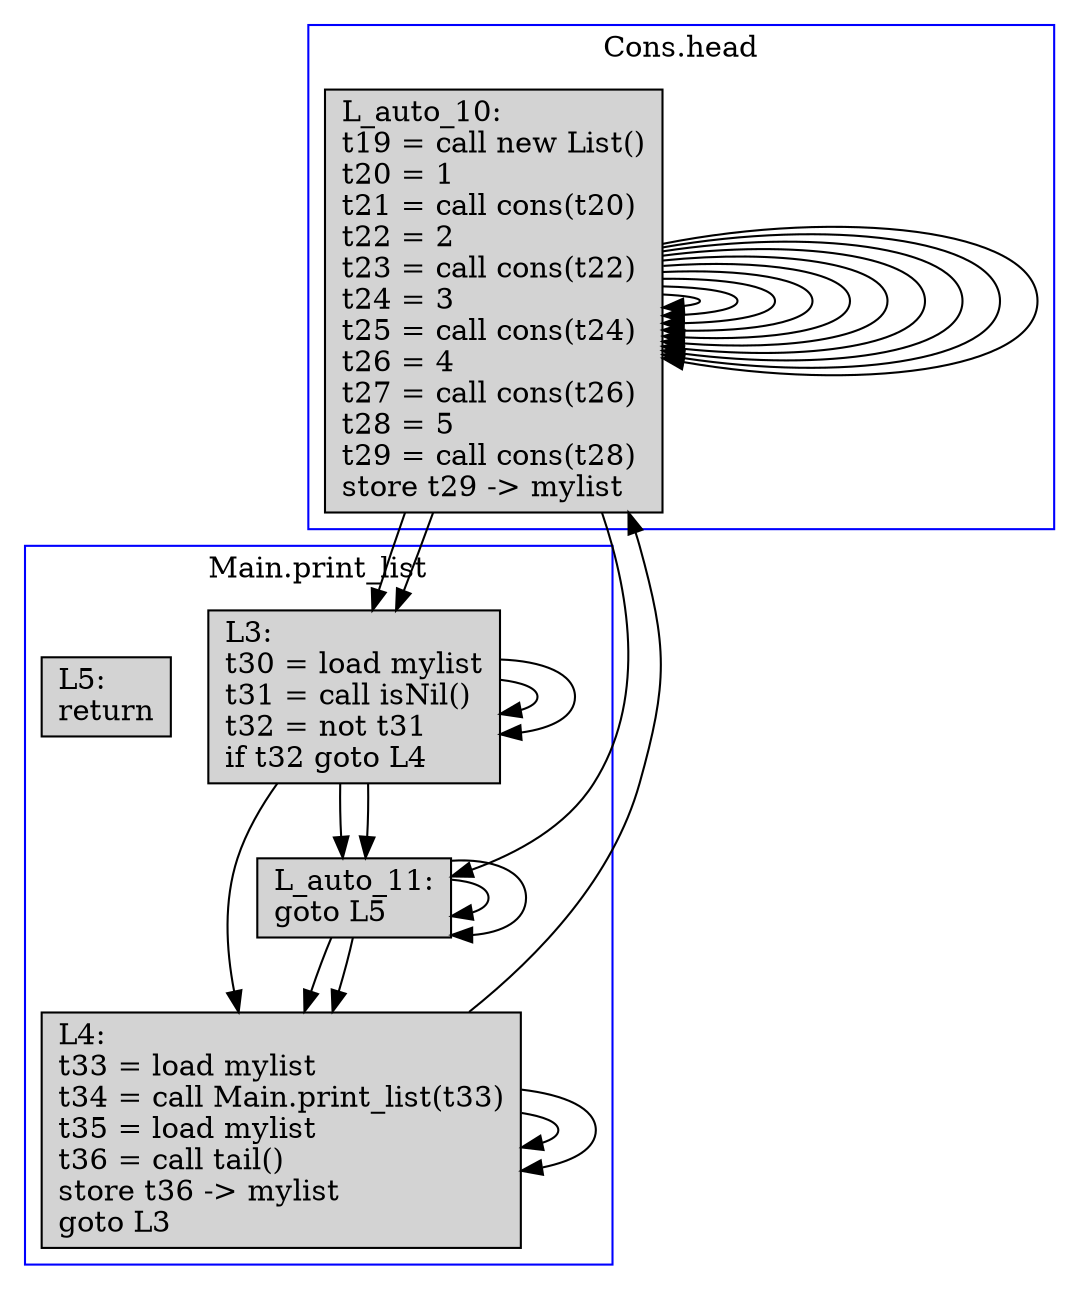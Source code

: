 digraph CFG {
    node [shape=box, style=filled, fillcolor=lightgrey];
    subgraph "cluster_Cons_head" {
        label="Cons.head";
        color=blue;
    node0 [label="L_auto_0:\lt7 = load car\lreturn t7\l"];
    node0 -> node0;
    }
    subgraph "cluster_Cons_init" {
        label="Cons.init";
        color=blue;
    node0 [label="L_auto_1:\lparam i\lparam rest\lstore i -> car\lstore rest -> cdr\lreturn self\l"];
    node0 -> node0;
    }
    subgraph "cluster_Cons_tail" {
        label="Cons.tail";
        color=blue;
    node0 [label="L_auto_2:\lt8 = load cdr\lreturn t8\l"];
    node0 -> node0;
    }
    subgraph "cluster_Cons_isNil" {
        label="Cons.isNil";
        color=blue;
    node0 [label="L_auto_3:\lt6 = false\lreturn t6\l"];
    node0 -> node0;
    }
    subgraph "cluster_List_head" {
        label="List.head";
        color=blue;
    node0 [label="L_auto_4:\lt1 = call List.abort()\lt2 = 0\lreturn t2\l"];
    node0 -> node0;
    }
    subgraph "cluster_List_tail" {
        label="List.tail";
        color=blue;
    node0 [label="L_auto_5:\lt3 = call List.abort()\lreturn self\l"];
    node0 -> node0;
    }
    subgraph "cluster_List_isNil" {
        label="List.isNil";
        color=blue;
    node0 [label="L_auto_6:\lt0 = true\lreturn t0\l"];
    node0 -> node0;
    }
    subgraph "cluster_List_cons" {
        label="List.cons";
        color=blue;
    node0 [label="L_auto_7:\lparam i\lt4 = call new Cons()\lt5 = call init(i, self)\lreturn t5\l"];
    node0 -> node0;
    }
    subgraph "cluster_Main_print_list" {
        label="Main.print_list";
        color=blue;
    node0 [label="L_auto_8:\lparam l\lt9 = call isNil()\lif t9 goto L0\l"];
    node1 [label="L_auto_9:\lgoto L1\l"];
    node2 [label="L0:\lt10 = \"\n\"\lt11 = call Main.out_string(t10)\lt12 = t11\lgoto L2\l"];
    node3 [label="L1:\lt13 = call head()\lt14 = call Main.out_int(t13)\lt15 = \" \"\lt16 = call Main.out_string(t15)\lt17 = call tail()\lt18 = call Main.print_list(t17)\lt12 = t18\l"];
    node4 [label="L2:\lreturn t12\l"];
    node0 -> node0;
    node0 -> node1;
    node0 -> node2;
    node1 -> node1;
    node1 -> node2;
    node2 -> node2;
    node2 -> node3;
    node3 -> node3;
    }
    subgraph "cluster_Main_main" {
        label="Main.main";
        color=blue;
    node0 [label="L_auto_10:\lt19 = call new List()\lt20 = 1\lt21 = call cons(t20)\lt22 = 2\lt23 = call cons(t22)\lt24 = 3\lt25 = call cons(t24)\lt26 = 4\lt27 = call cons(t26)\lt28 = 5\lt29 = call cons(t28)\lstore t29 -> mylist\l"];
    node1 [label="L3:\lt30 = load mylist\lt31 = call isNil()\lt32 = not t31\lif t32 goto L4\l"];
    node2 [label="L_auto_11:\lgoto L5\l"];
    node3 [label="L4:\lt33 = load mylist\lt34 = call Main.print_list(t33)\lt35 = load mylist\lt36 = call tail()\lstore t36 -> mylist\lgoto L3\l"];
    node4 [label="L5:\lreturn\l"];
    node0 -> node0;
    node0 -> node1;
    node1 -> node1;
    node1 -> node2;
    node1 -> node3;
    node2 -> node2;
    node2 -> node3;
    node3 -> node3;
    node3 -> node0;
    }
}

